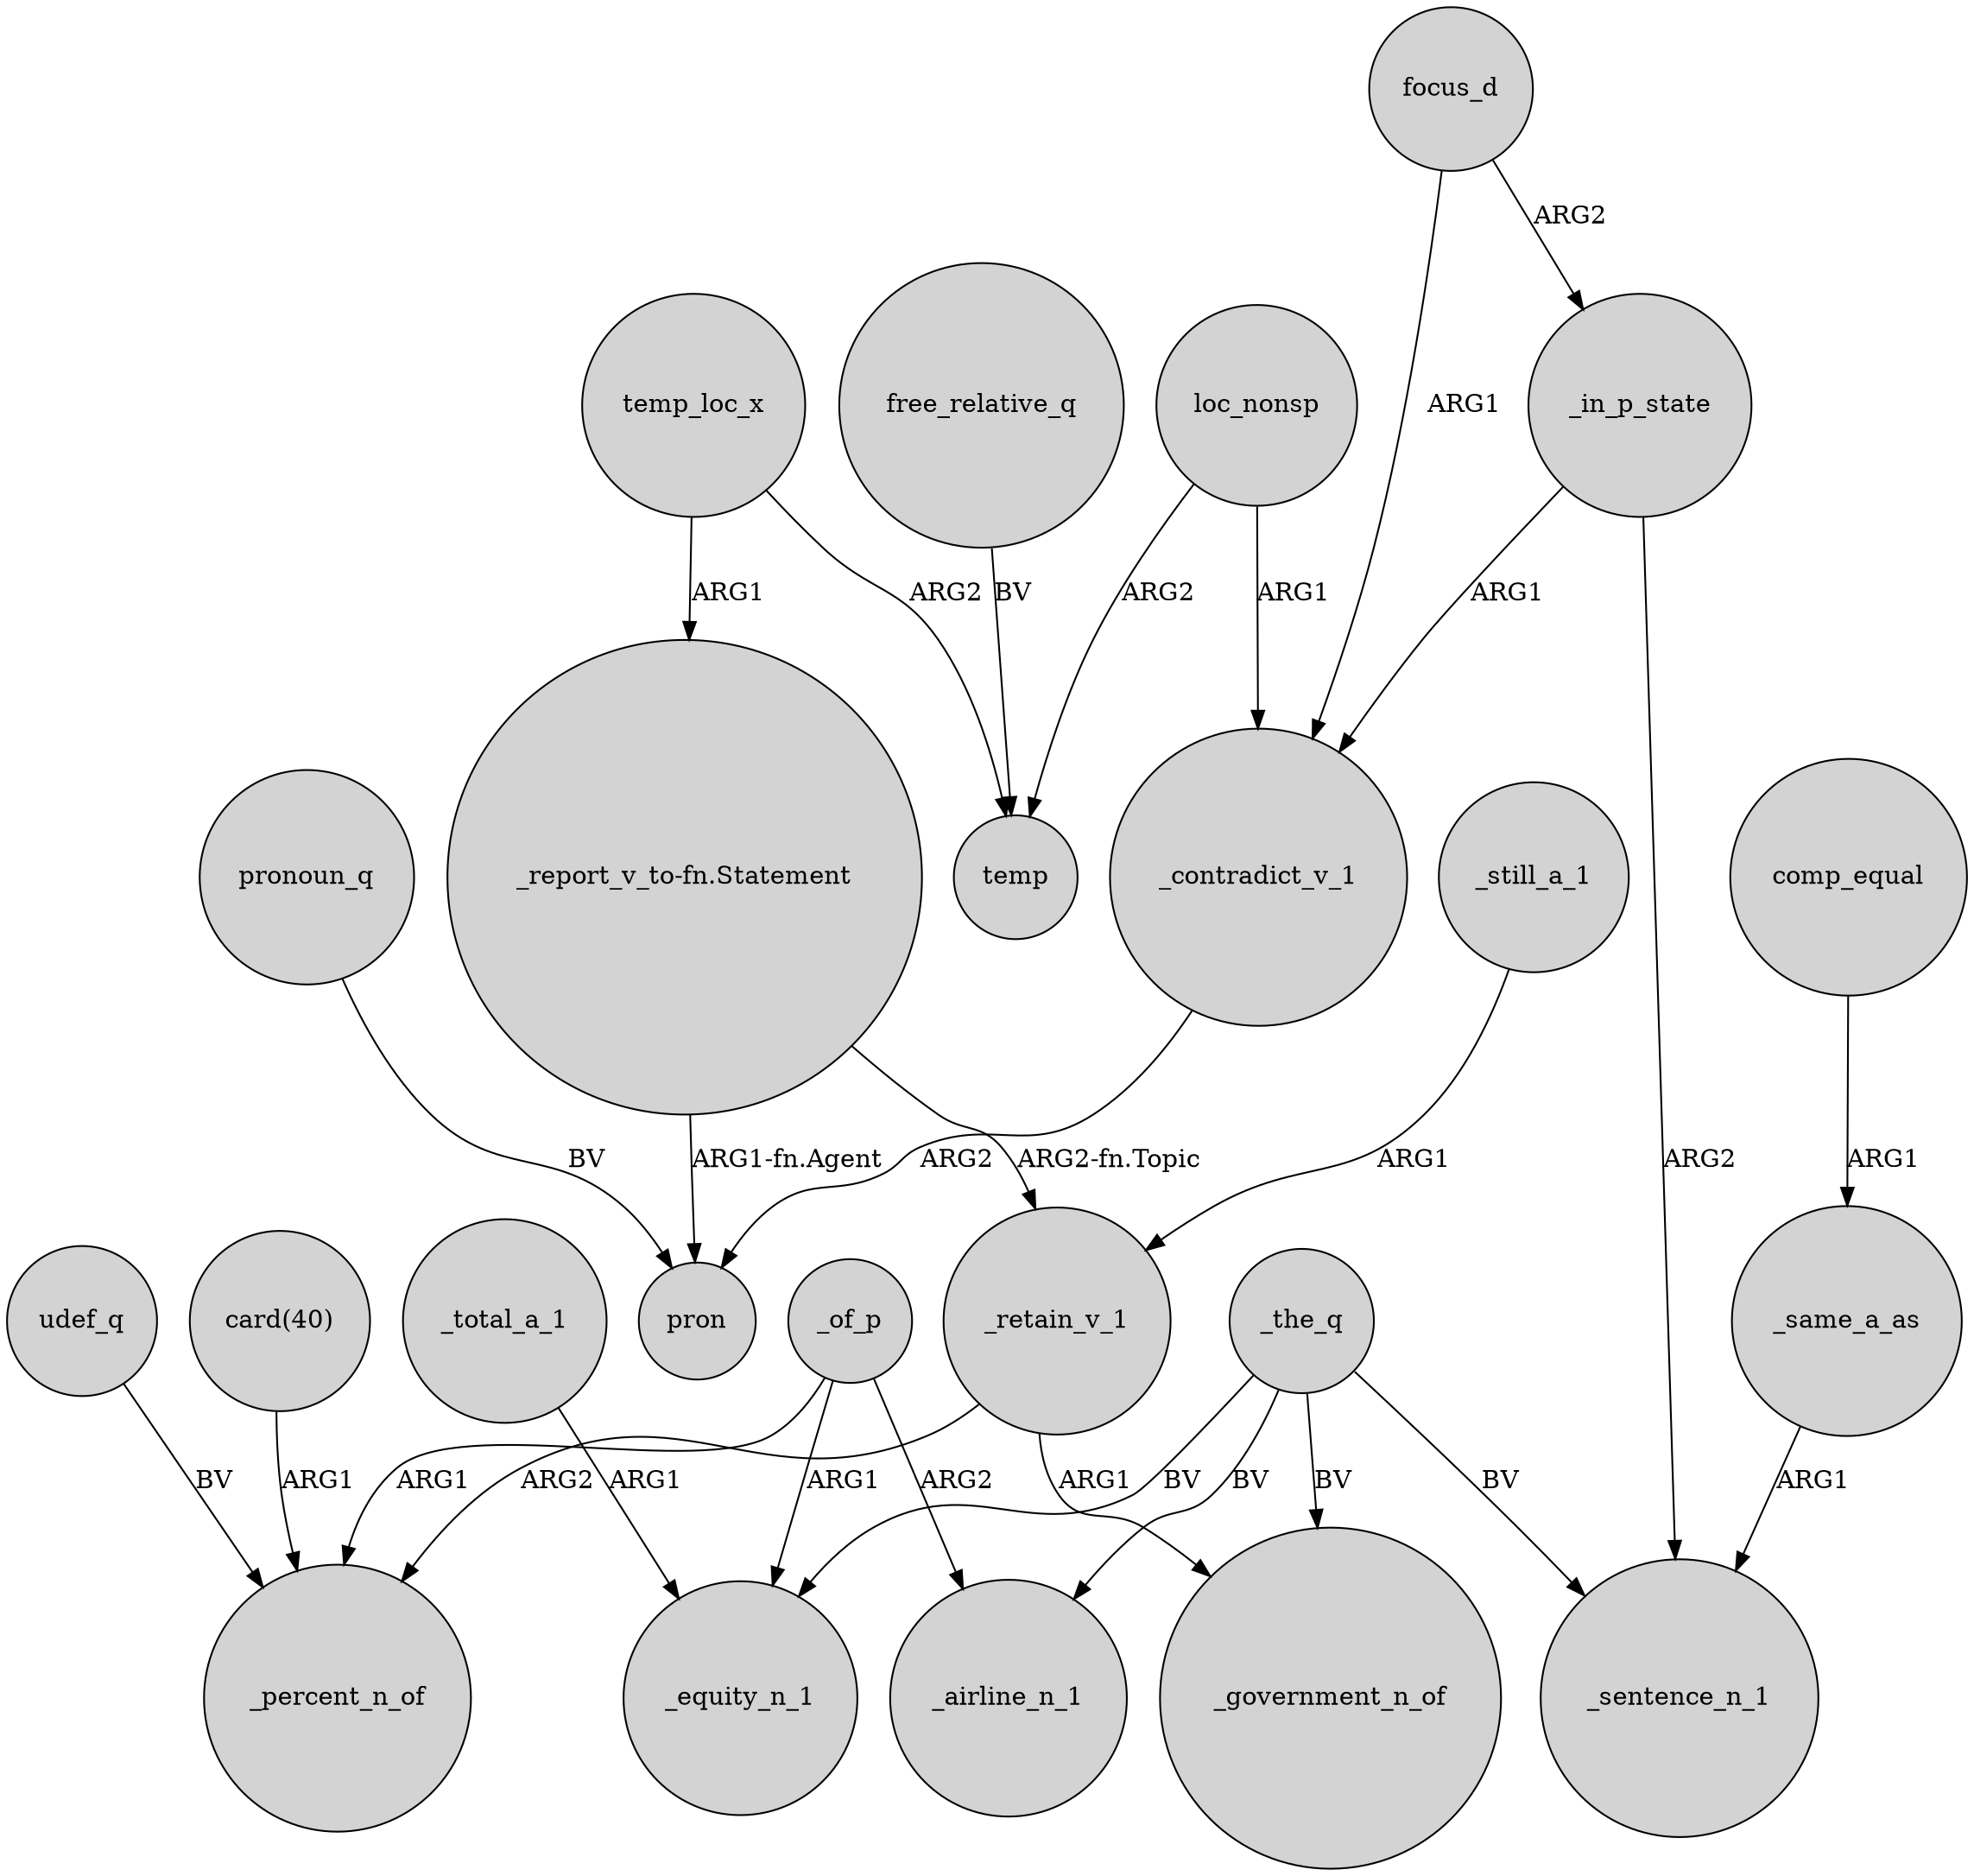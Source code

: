 digraph {
	node [shape=circle style=filled]
	_contradict_v_1 -> pron [label=ARG2]
	_of_p -> _equity_n_1 [label=ARG1]
	focus_d -> _contradict_v_1 [label=ARG1]
	"card(40)" -> _percent_n_of [label=ARG1]
	focus_d -> _in_p_state [label=ARG2]
	_the_q -> _equity_n_1 [label=BV]
	_retain_v_1 -> _government_n_of [label=ARG1]
	_the_q -> _sentence_n_1 [label=BV]
	_in_p_state -> _sentence_n_1 [label=ARG2]
	_of_p -> _airline_n_1 [label=ARG2]
	_retain_v_1 -> _percent_n_of [label=ARG2]
	_same_a_as -> _sentence_n_1 [label=ARG1]
	_of_p -> _percent_n_of [label=ARG1]
	pronoun_q -> pron [label=BV]
	"_report_v_to-fn.Statement" -> pron [label="ARG1-fn.Agent"]
	temp_loc_x -> temp [label=ARG2]
	loc_nonsp -> temp [label=ARG2]
	comp_equal -> _same_a_as [label=ARG1]
	_in_p_state -> _contradict_v_1 [label=ARG1]
	_total_a_1 -> _equity_n_1 [label=ARG1]
	_the_q -> _airline_n_1 [label=BV]
	"_report_v_to-fn.Statement" -> _retain_v_1 [label="ARG2-fn.Topic"]
	_the_q -> _government_n_of [label=BV]
	udef_q -> _percent_n_of [label=BV]
	free_relative_q -> temp [label=BV]
	_still_a_1 -> _retain_v_1 [label=ARG1]
	loc_nonsp -> _contradict_v_1 [label=ARG1]
	temp_loc_x -> "_report_v_to-fn.Statement" [label=ARG1]
}
